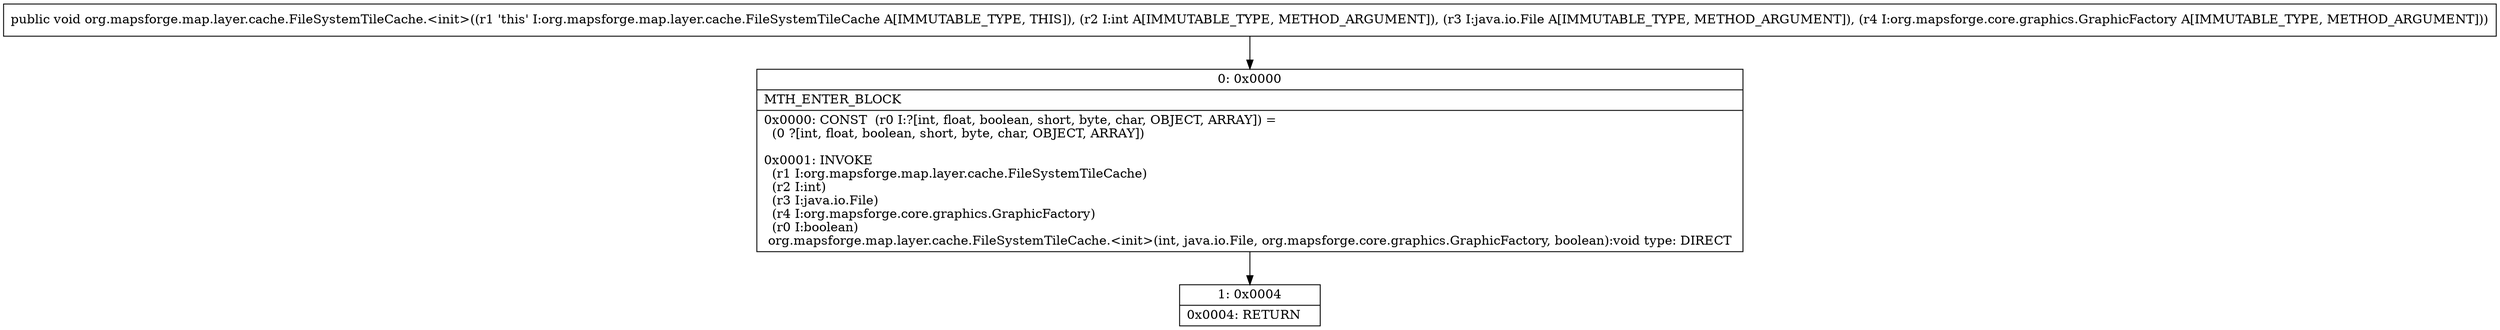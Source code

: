 digraph "CFG fororg.mapsforge.map.layer.cache.FileSystemTileCache.\<init\>(ILjava\/io\/File;Lorg\/mapsforge\/core\/graphics\/GraphicFactory;)V" {
Node_0 [shape=record,label="{0\:\ 0x0000|MTH_ENTER_BLOCK\l|0x0000: CONST  (r0 I:?[int, float, boolean, short, byte, char, OBJECT, ARRAY]) = \l  (0 ?[int, float, boolean, short, byte, char, OBJECT, ARRAY])\l \l0x0001: INVOKE  \l  (r1 I:org.mapsforge.map.layer.cache.FileSystemTileCache)\l  (r2 I:int)\l  (r3 I:java.io.File)\l  (r4 I:org.mapsforge.core.graphics.GraphicFactory)\l  (r0 I:boolean)\l org.mapsforge.map.layer.cache.FileSystemTileCache.\<init\>(int, java.io.File, org.mapsforge.core.graphics.GraphicFactory, boolean):void type: DIRECT \l}"];
Node_1 [shape=record,label="{1\:\ 0x0004|0x0004: RETURN   \l}"];
MethodNode[shape=record,label="{public void org.mapsforge.map.layer.cache.FileSystemTileCache.\<init\>((r1 'this' I:org.mapsforge.map.layer.cache.FileSystemTileCache A[IMMUTABLE_TYPE, THIS]), (r2 I:int A[IMMUTABLE_TYPE, METHOD_ARGUMENT]), (r3 I:java.io.File A[IMMUTABLE_TYPE, METHOD_ARGUMENT]), (r4 I:org.mapsforge.core.graphics.GraphicFactory A[IMMUTABLE_TYPE, METHOD_ARGUMENT])) }"];
MethodNode -> Node_0;
Node_0 -> Node_1;
}

